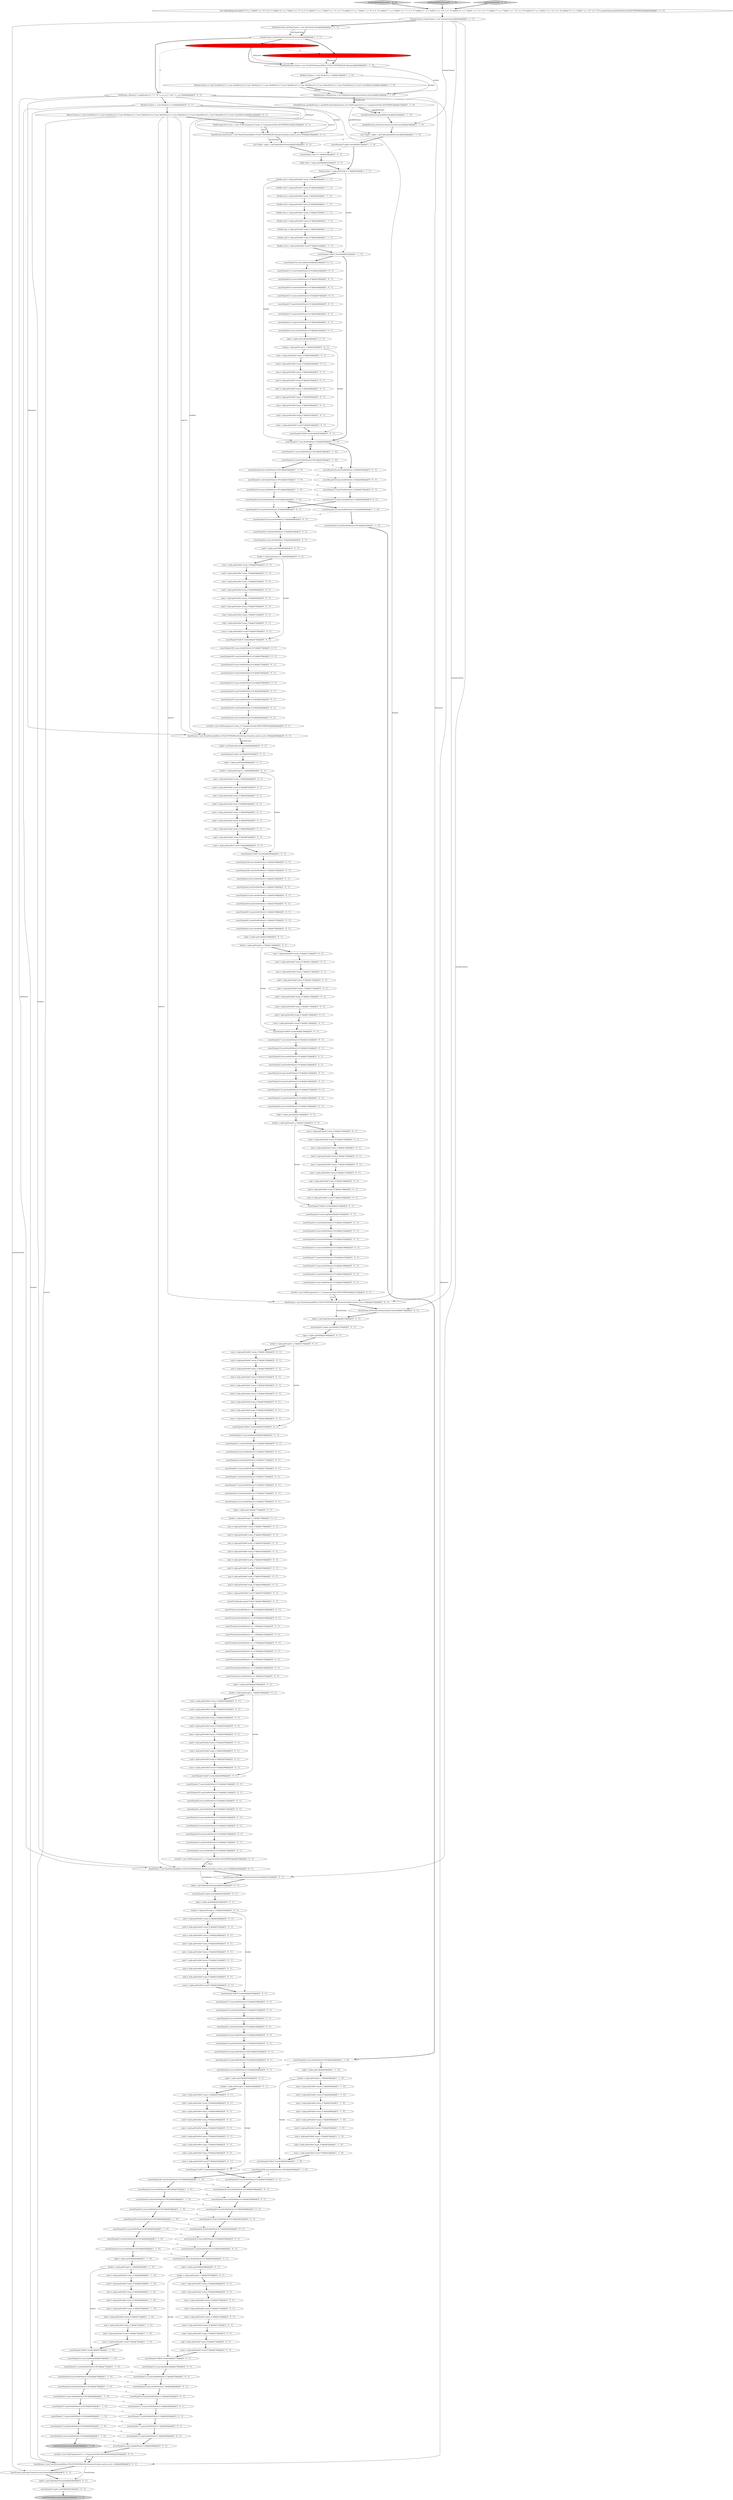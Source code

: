 digraph {
24 [style = filled, label = "Double mini = tuple.getDouble(\"min(a_i)\")@@@25@@@['1', '1', '1']", fillcolor = white, shape = ellipse image = "AAA0AAABBB1BBB"];
167 [style = filled, label = "assertEquals(\"hello0\",bucket)@@@235@@@['0', '0', '1']", fillcolor = white, shape = ellipse image = "AAA0AAABBB3BBB"];
283 [style = filled, label = "avgi = tuple.getDouble(\"avg(a_i)\")@@@274@@@['0', '0', '1']", fillcolor = white, shape = ellipse image = "AAA0AAABBB3BBB"];
195 [style = filled, label = "assertEquals(17,sumi.doubleValue(),0.01)@@@236@@@['0', '0', '1']", fillcolor = white, shape = ellipse image = "AAA0AAABBB3BBB"];
45 [style = filled, label = "mini = tuple.getDouble(\"min(a_i)\")@@@68@@@['1', '1', '0']", fillcolor = white, shape = ellipse image = "AAA0AAABBB1BBB"];
241 [style = filled, label = "minf = tuple.getDouble(\"min(a_f)\")@@@114@@@['0', '0', '1']", fillcolor = white, shape = ellipse image = "AAA0AAABBB3BBB"];
261 [style = filled, label = "assertEquals(4,count.doubleValue(),0.1)@@@108@@@['0', '0', '1']", fillcolor = white, shape = ellipse image = "AAA0AAABBB3BBB"];
20 [style = filled, label = "assertEquals(0,mini.doubleValue(),0.001)@@@36@@@['1', '1', '0']", fillcolor = white, shape = ellipse image = "AAA0AAABBB1BBB"];
132 [style = filled, label = "sumf = tuple.getDouble(\"sum(a_f)\")@@@248@@@['0', '0', '1']", fillcolor = white, shape = ellipse image = "AAA0AAABBB3BBB"];
36 [style = filled, label = "assertEquals(\"hello4\",bucket)@@@32@@@['1', '1', '1']", fillcolor = white, shape = ellipse image = "AAA0AAABBB1BBB"];
343 [style = filled, label = "assertEquals(9,maxf.doubleValue(),0.01)@@@262@@@['0', '0', '1']", fillcolor = white, shape = ellipse image = "AAA0AAABBB3BBB"];
314 [style = filled, label = "assertEquals(4.25,avgi.doubleValue(),.01)@@@60@@@['0', '0', '1']", fillcolor = white, shape = ellipse image = "AAA0AAABBB3BBB"];
163 [style = filled, label = "assertTrue(minf.doubleValue() == 3.0D)@@@192@@@['0', '0', '1']", fillcolor = white, shape = ellipse image = "AAA0AAABBB3BBB"];
113 [style = filled, label = "FacetStream facetStream = new FacetStream(zkHost,COLLECTIONORALIAS,sParamsA,buckets,metrics,sorts,100)@@@18@@@['0', '0', '1']", fillcolor = white, shape = ellipse image = "AAA0AAABBB3BBB"];
185 [style = filled, label = "assertEquals(18,sumf.doubleValue(),.01)@@@55@@@['0', '0', '1']", fillcolor = white, shape = ellipse image = "AAA0AAABBB3BBB"];
149 [style = filled, label = "assertEquals(4.25,avgi.doubleValue(),0.0001)@@@242@@@['0', '0', '1']", fillcolor = white, shape = ellipse image = "AAA0AAABBB3BBB"];
154 [style = filled, label = "assertEquals(4.0,minf.doubleValue(),0.01)@@@145@@@['0', '0', '1']", fillcolor = white, shape = ellipse image = "AAA0AAABBB3BBB"];
328 [style = filled, label = "sumf = tuple.getDouble(\"sum(a_f)\")@@@91@@@['0', '0', '1']", fillcolor = white, shape = ellipse image = "AAA0AAABBB3BBB"];
2 [style = filled, label = "SolrClientCache solrClientCache = new SolrClientCache()@@@5@@@['1', '1', '1']", fillcolor = white, shape = ellipse image = "AAA0AAABBB1BBB"];
59 [style = filled, label = "minf = tuple.getDouble(\"min(a_f)\")@@@69@@@['1', '1', '0']", fillcolor = white, shape = ellipse image = "AAA0AAABBB1BBB"];
40 [style = filled, label = "maxi = tuple.getDouble(\"max(a_i)\")@@@49@@@['1', '1', '0']", fillcolor = white, shape = ellipse image = "AAA0AAABBB1BBB"];
181 [style = filled, label = "{solrClientCache.close()}@@@293@@@['0', '0', '1']", fillcolor = lightgray, shape = ellipse image = "AAA0AAABBB3BBB"];
212 [style = filled, label = "assertEquals(4,mini.doubleValue(),0.01)@@@170@@@['0', '0', '1']", fillcolor = white, shape = ellipse image = "AAA0AAABBB3BBB"];
109 [style = filled, label = "assertEquals(11.0,maxi.doubleValue(),0.1)@@@282@@@['0', '0', '1']", fillcolor = white, shape = ellipse image = "AAA0AAABBB3BBB"];
55 [style = filled, label = "assertEquals(7.5,avgi.doubleValue(),0.001)@@@82@@@['1', '1', '0']", fillcolor = white, shape = ellipse image = "AAA0AAABBB1BBB"];
121 [style = filled, label = "tuple = tuples.get(0)@@@156@@@['0', '0', '1']", fillcolor = white, shape = ellipse image = "AAA0AAABBB3BBB"];
285 [style = filled, label = "assertEquals(26,sumf.doubleValue(),0.01)@@@258@@@['0', '0', '1']", fillcolor = white, shape = ellipse image = "AAA0AAABBB3BBB"];
182 [style = filled, label = "assertEquals(17,sumi.doubleValue(),0.01)@@@121@@@['0', '0', '1']", fillcolor = white, shape = ellipse image = "AAA0AAABBB3BBB"];
94 [style = filled, label = "assertEquals(3.0,mini.doubleValue(),0.01)@@@77@@@['0', '0', '1']", fillcolor = white, shape = ellipse image = "AAA0AAABBB3BBB"];
128 [style = filled, label = "sumi = tuple.getDouble(\"sum(a_i)\")@@@44@@@['0', '0', '1']", fillcolor = white, shape = ellipse image = "AAA0AAABBB3BBB"];
257 [style = filled, label = "sumf = tuple.getDouble(\"sum(a_f)\")@@@227@@@['0', '0', '1']", fillcolor = white, shape = ellipse image = "AAA0AAABBB3BBB"];
304 [style = filled, label = "tuple = tuples.get(1)@@@177@@@['0', '0', '1']", fillcolor = white, shape = ellipse image = "AAA0AAABBB3BBB"];
316 [style = filled, label = "assertEquals(15,sumi.longValue())@@@142@@@['0', '0', '1']", fillcolor = white, shape = ellipse image = "AAA0AAABBB3BBB"];
168 [style = filled, label = "avgi = tuple.getDouble(\"avg(a_i)\")@@@50@@@['0', '0', '1']", fillcolor = white, shape = ellipse image = "AAA0AAABBB3BBB"];
3 [style = filled, label = "assertEquals(15,sumi.longValue())@@@76@@@['1', '1', '0']", fillcolor = white, shape = ellipse image = "AAA0AAABBB1BBB"];
87 [style = filled, label = "assertEquals(3,tuples.size())@@@87@@@['0', '0', '1']", fillcolor = white, shape = ellipse image = "AAA0AAABBB3BBB"];
162 [style = filled, label = "assertEquals(7.0,maxf.doubleValue(),0.1)@@@283@@@['0', '0', '1']", fillcolor = white, shape = ellipse image = "AAA0AAABBB3BBB"];
177 [style = filled, label = "sumf = tuple.getDouble(\"sum(a_f)\")@@@269@@@['0', '0', '1']", fillcolor = white, shape = ellipse image = "AAA0AAABBB3BBB"];
147 [style = filled, label = "assertEquals(4,minf.doubleValue(),0.01)@@@171@@@['0', '0', '1']", fillcolor = white, shape = ellipse image = "AAA0AAABBB3BBB"];
226 [style = filled, label = "facetStream = new FacetStream(zkHost,COLLECTIONORALIAS,sParamsA,buckets,metrics,sorts,100)@@@85@@@['0', '0', '1']", fillcolor = white, shape = ellipse image = "AAA0AAABBB3BBB"];
337 [style = filled, label = "maxf = tuple.getDouble(\"max(a_f)\")@@@231@@@['0', '0', '1']", fillcolor = white, shape = ellipse image = "AAA0AAABBB3BBB"];
50 [style = filled, label = "Double maxi = tuple.getDouble(\"max(a_i)\")@@@27@@@['1', '1', '1']", fillcolor = white, shape = ellipse image = "AAA0AAABBB1BBB"];
88 [style = filled, label = "minf = tuple.getDouble(\"min(a_f)\")@@@250@@@['0', '0', '1']", fillcolor = white, shape = ellipse image = "AAA0AAABBB3BBB"];
234 [style = filled, label = "assertEquals(2,count.doubleValue(),0.1)@@@286@@@['0', '0', '1']", fillcolor = white, shape = ellipse image = "AAA0AAABBB3BBB"];
155 [style = filled, label = "avgf = tuple.getDouble(\"avg(a_f)\")@@@118@@@['0', '0', '1']", fillcolor = white, shape = ellipse image = "AAA0AAABBB3BBB"];
172 [style = filled, label = "sumi = tuple.getDouble(\"sum(a_i)\")@@@268@@@['0', '0', '1']", fillcolor = white, shape = ellipse image = "AAA0AAABBB3BBB"];
265 [style = filled, label = "sumi = tuple.getDouble(\"sum(a_i)\")@@@247@@@['0', '0', '1']", fillcolor = white, shape = ellipse image = "AAA0AAABBB3BBB"];
131 [style = filled, label = "sumf = tuple.getDouble(\"sum(a_f)\")@@@45@@@['0', '0', '1']", fillcolor = white, shape = ellipse image = "AAA0AAABBB3BBB"];
102 [style = filled, label = "assertEquals(10.0,maxf.doubleValue(),.01)@@@59@@@['0', '0', '1']", fillcolor = white, shape = ellipse image = "AAA0AAABBB3BBB"];
344 [style = filled, label = "mini = tuple.getDouble(\"min(a_i)\")@@@67@@@['0', '0', '1']", fillcolor = white, shape = ellipse image = "AAA0AAABBB3BBB"];
340 [style = filled, label = "assertTrue(bucket.equals(\"hello3\"))@@@188@@@['0', '0', '1']", fillcolor = white, shape = ellipse image = "AAA0AAABBB3BBB"];
86 [style = filled, label = "mini = tuple.getDouble(\"min(a_i)\")@@@134@@@['0', '0', '1']", fillcolor = white, shape = ellipse image = "AAA0AAABBB3BBB"];
323 [style = filled, label = "assertEquals(7.0,maxf.doubleValue(),0.01)@@@38@@@['0', '0', '1']", fillcolor = white, shape = ellipse image = "AAA0AAABBB3BBB"];
76 [style = filled, label = "streamContext.setSolrClientCache(solrClientCache)@@@6@@@['1', '1', '1']", fillcolor = white, shape = ellipse image = "AAA0AAABBB1BBB"];
325 [style = filled, label = "assertEquals(3,tuples.size())@@@223@@@['0', '0', '1']", fillcolor = white, shape = ellipse image = "AAA0AAABBB3BBB"];
17 [style = filled, label = "avgf = tuple.getDouble(\"avg(a_f)\")@@@73@@@['1', '1', '0']", fillcolor = white, shape = ellipse image = "AAA0AAABBB1BBB"];
27 [style = filled, label = "sumi = tuple.getDouble(\"sum(a_i)\")@@@45@@@['1', '1', '0']", fillcolor = white, shape = ellipse image = "AAA0AAABBB1BBB"];
137 [style = filled, label = "minf = tuple.getDouble(\"min(a_f)\")@@@161@@@['0', '0', '1']", fillcolor = white, shape = ellipse image = "AAA0AAABBB3BBB"];
53 [style = filled, label = "mini = tuple.getDouble(\"min(a_i)\")@@@47@@@['1', '1', '0']", fillcolor = white, shape = ellipse image = "AAA0AAABBB1BBB"];
135 [style = filled, label = "maxi = tuple.getDouble(\"max(a_i)\")@@@204@@@['0', '0', '1']", fillcolor = white, shape = ellipse image = "AAA0AAABBB3BBB"];
251 [style = filled, label = "assertEquals(7.5,avgi.doubleValue(),0.01)@@@148@@@['0', '0', '1']", fillcolor = white, shape = ellipse image = "AAA0AAABBB3BBB"];
244 [style = filled, label = "tuple = tuples.get(0)@@@224@@@['0', '0', '1']", fillcolor = white, shape = ellipse image = "AAA0AAABBB3BBB"];
186 [style = filled, label = "mini = tuple.getDouble(\"min(a_i)\")@@@202@@@['0', '0', '1']", fillcolor = white, shape = ellipse image = "AAA0AAABBB3BBB"];
232 [style = filled, label = "assertEquals(38,sumi.doubleValue(),0.1)@@@100@@@['0', '0', '1']", fillcolor = white, shape = ellipse image = "AAA0AAABBB3BBB"];
153 [style = filled, label = "assertEquals(3,tuples.size())@@@155@@@['0', '0', '1']", fillcolor = white, shape = ellipse image = "AAA0AAABBB3BBB"];
276 [style = filled, label = "assertEquals(38,sumi.doubleValue(),0.01)@@@257@@@['0', '0', '1']", fillcolor = white, shape = ellipse image = "AAA0AAABBB3BBB"];
7 [style = filled, label = "SolrParams sParamsA = mapParams(\"q\",\"*:*\",\"fl\",\"a_s,a_i,a_f\",\"sort\",\"a_s asc\",\"partitionKeys\",\"a_s\")@@@8@@@['1', '0', '0']", fillcolor = red, shape = ellipse image = "AAA1AAABBB1BBB"];
164 [style = filled, label = "avgi = tuple.getDouble(\"avg(a_i)\")@@@164@@@['0', '0', '1']", fillcolor = white, shape = ellipse image = "AAA0AAABBB3BBB"];
44 [style = filled, label = "sumi = tuple.getDouble(\"sum(a_i)\")@@@66@@@['1', '1', '0']", fillcolor = white, shape = ellipse image = "AAA0AAABBB1BBB"];
267 [style = filled, label = "facetStream.setStreamContext(streamContext)@@@221@@@['0', '0', '1']", fillcolor = white, shape = ellipse image = "AAA0AAABBB3BBB"];
206 [style = filled, label = "assertEquals(18,sumf.doubleValue(),0.01)@@@211@@@['0', '0', '1']", fillcolor = white, shape = ellipse image = "AAA0AAABBB3BBB"];
60 [style = filled, label = "assertEquals(4,count.doubleValue(),0.001)@@@42@@@['1', '1', '0']", fillcolor = white, shape = ellipse image = "AAA0AAABBB1BBB"];
108 [style = filled, label = "assertEquals(\"hello4\",bucket)@@@277@@@['0', '0', '1']", fillcolor = white, shape = ellipse image = "AAA0AAABBB3BBB"];
200 [style = filled, label = "tuple = tuples.get(1)@@@109@@@['0', '0', '1']", fillcolor = white, shape = ellipse image = "AAA0AAABBB3BBB"];
332 [style = filled, label = "assertEquals(11.0,sumf.doubleValue(),0.01)@@@34@@@['0', '0', '1']", fillcolor = white, shape = ellipse image = "AAA0AAABBB3BBB"];
111 [style = filled, label = "avgf = tuple.getDouble(\"avg(a_f)\")@@@207@@@['0', '0', '1']", fillcolor = white, shape = ellipse image = "AAA0AAABBB3BBB"];
194 [style = filled, label = "maxf = tuple.getDouble(\"max(a_f)\")@@@163@@@['0', '0', '1']", fillcolor = white, shape = ellipse image = "AAA0AAABBB3BBB"];
214 [style = filled, label = "assertEquals(10,maxf.doubleValue(),0.01)@@@241@@@['0', '0', '1']", fillcolor = white, shape = ellipse image = "AAA0AAABBB3BBB"];
324 [style = filled, label = "SolrParams sParamsA = mapParams(\"q\",\"*:*\",\"fl\",\"a_s,a_i,a_f\",\"sort\",\"a_s asc\")@@@8@@@['0', '0', '1']", fillcolor = white, shape = ellipse image = "AAA0AAABBB3BBB"];
122 [style = filled, label = "facetStream = new FacetStream(zkHost,COLLECTIONORALIAS,sParamsA,buckets,metrics,sorts,100)@@@152@@@['0', '0', '1']", fillcolor = white, shape = ellipse image = "AAA0AAABBB3BBB"];
279 [style = filled, label = "assertEquals(\"hello0\",bucket)@@@53@@@['0', '0', '1']", fillcolor = white, shape = ellipse image = "AAA0AAABBB3BBB"];
298 [style = filled, label = "assertEquals(7.0,maxf.doubleValue(),0.01)@@@147@@@['0', '0', '1']", fillcolor = white, shape = ellipse image = "AAA0AAABBB3BBB"];
178 [style = filled, label = "assertTrue(avgf.doubleValue() == 6.5D)@@@196@@@['0', '0', '1']", fillcolor = white, shape = ellipse image = "AAA0AAABBB3BBB"];
110 [style = filled, label = "assertTrue(sumi.doubleValue() == 38.0D)@@@189@@@['0', '0', '1']", fillcolor = white, shape = ellipse image = "AAA0AAABBB3BBB"];
148 [style = filled, label = "assertEquals(2,count.doubleValue(),0.01)@@@176@@@['0', '0', '1']", fillcolor = white, shape = ellipse image = "AAA0AAABBB3BBB"];
25 [style = filled, label = "assertEquals(9.5,avgi.doubleValue(),0.001)@@@61@@@['1', '1', '0']", fillcolor = white, shape = ellipse image = "AAA0AAABBB1BBB"];
98 [style = filled, label = "tuples = getTuples(facetStream)@@@222@@@['0', '0', '1']", fillcolor = white, shape = ellipse image = "AAA0AAABBB3BBB"];
235 [style = filled, label = "assertEquals(2,count.doubleValue(),0.01)@@@41@@@['0', '0', '1']", fillcolor = white, shape = ellipse image = "AAA0AAABBB3BBB"];
65 [style = filled, label = "assertEquals(4,minf.doubleValue(),0.001)@@@79@@@['1', '1', '0']", fillcolor = white, shape = ellipse image = "AAA0AAABBB1BBB"];
333 [style = filled, label = "assertEquals(15,sumi.longValue())@@@168@@@['0', '0', '1']", fillcolor = white, shape = ellipse image = "AAA0AAABBB3BBB"];
249 [style = filled, label = "sorts(0( = new FieldComparator(\"sum(a_i)\",ComparatorOrder.DESCENDING)@@@84@@@['0', '0', '1']", fillcolor = white, shape = ellipse image = "AAA0AAABBB3BBB"];
11 [style = filled, label = "CloudSolrStream stream = new CloudSolrStream(zkHost,COLLECTIONORALIAS,sParamsA)@@@9@@@['1', '1', '0']", fillcolor = white, shape = ellipse image = "AAA0AAABBB1BBB"];
171 [style = filled, label = "sumi = tuple.getDouble(\"sum(a_i)\")@@@111@@@['0', '0', '1']", fillcolor = white, shape = ellipse image = "AAA0AAABBB3BBB"];
80 [style = filled, label = "SolrParams sParamsA = mapParams(\"q\",\"*:*\",\"fl\",\"a_s,a_i,a_f\",\"sort\",\"a_s asc\",\"partitionKeys\",\"a_s\",\"qt\",\"/export\")@@@8@@@['0', '1', '0']", fillcolor = red, shape = ellipse image = "AAA1AAABBB2BBB"];
9 [style = filled, label = "assertEquals(3,mini.doubleValue(),0.001)@@@57@@@['1', '1', '0']", fillcolor = white, shape = ellipse image = "AAA0AAABBB1BBB"];
12 [style = filled, label = "assertEquals(3,tuples.size())@@@21@@@['1', '1', '0']", fillcolor = white, shape = ellipse image = "AAA0AAABBB1BBB"];
242 [style = filled, label = "assertTrue(count.doubleValue() == 4)@@@197@@@['0', '0', '1']", fillcolor = white, shape = ellipse image = "AAA0AAABBB3BBB"];
62 [style = filled, label = "assertEquals(4,count.doubleValue(),0.001)@@@63@@@['1', '1', '0']", fillcolor = white, shape = ellipse image = "AAA0AAABBB1BBB"];
49 [style = filled, label = "assertEquals(11,sumf.doubleValue(),0.001)@@@77@@@['1', '1', '0']", fillcolor = white, shape = ellipse image = "AAA0AAABBB1BBB"];
303 [style = filled, label = "assertEquals(4,count.doubleValue(),0.01)@@@129@@@['0', '0', '1']", fillcolor = white, shape = ellipse image = "AAA0AAABBB3BBB"];
81 [style = filled, label = "count = tuple.getDouble(\"count(*)\")@@@98@@@['0', '0', '1']", fillcolor = white, shape = ellipse image = "AAA0AAABBB3BBB"];
217 [style = filled, label = "bucket = tuple.getString(\"a_s\")@@@110@@@['0', '0', '1']", fillcolor = white, shape = ellipse image = "AAA0AAABBB3BBB"];
287 [style = filled, label = "assertEquals(13.0,maxi.doubleValue(),0.01)@@@79@@@['0', '0', '1']", fillcolor = white, shape = ellipse image = "AAA0AAABBB3BBB"];
42 [style = filled, label = "Double avgf = tuple.getDouble(\"avg(a_f)\")@@@30@@@['1', '1', '1']", fillcolor = white, shape = ellipse image = "AAA0AAABBB1BBB"];
300 [style = filled, label = "assertTrue(mini.doubleValue() == 3.0D)@@@191@@@['0', '0', '1']", fillcolor = white, shape = ellipse image = "AAA0AAABBB3BBB"];
91 [style = filled, label = "tuple = tuples.get(2)@@@266@@@['0', '0', '1']", fillcolor = white, shape = ellipse image = "AAA0AAABBB3BBB"];
199 [style = filled, label = "FieldComparator(( sorts = {new FieldComparator(\"sum(a_i)\",ComparatorOrder.ASCENDING)}@@@15@@@['0', '0', '1']", fillcolor = white, shape = ellipse image = "AAA0AAABBB3BBB"];
187 [style = filled, label = "sorts(0( = new FieldComparator(\"a_s\",ComparatorOrder.DESCENDING)@@@151@@@['0', '0', '1']", fillcolor = white, shape = ellipse image = "AAA0AAABBB3BBB"];
140 [style = filled, label = "sumi = tuple.getDouble(\"sum(a_i)\")@@@132@@@['0', '0', '1']", fillcolor = white, shape = ellipse image = "AAA0AAABBB3BBB"];
103 [style = filled, label = "avgf = tuple.getDouble(\"avg(a_f)\")@@@97@@@['0', '0', '1']", fillcolor = white, shape = ellipse image = "AAA0AAABBB3BBB"];
117 [style = filled, label = "assertEquals(14,maxi.doubleValue(),0.01)@@@214@@@['0', '0', '1']", fillcolor = white, shape = ellipse image = "AAA0AAABBB3BBB"];
26 [style = filled, label = "bucket = tuple.getString(\"a_s\")@@@44@@@['1', '1', '0']", fillcolor = white, shape = ellipse image = "AAA0AAABBB1BBB"];
188 [style = filled, label = "maxf = tuple.getDouble(\"max(a_f)\")@@@273@@@['0', '0', '1']", fillcolor = white, shape = ellipse image = "AAA0AAABBB3BBB"];
291 [style = filled, label = "sumi = tuple.getDouble(\"sum(a_i)\")@@@179@@@['0', '0', '1']", fillcolor = white, shape = ellipse image = "AAA0AAABBB3BBB"];
125 [style = filled, label = "avgi = tuple.getDouble(\"avg(a_i)\")@@@253@@@['0', '0', '1']", fillcolor = white, shape = ellipse image = "AAA0AAABBB3BBB"];
273 [style = filled, label = "assertEquals(13,maxi.doubleValue(),0.01)@@@261@@@['0', '0', '1']", fillcolor = white, shape = ellipse image = "AAA0AAABBB3BBB"];
13 [style = filled, label = "assertEquals(38,sumi.doubleValue(),0.001)@@@55@@@['1', '1', '0']", fillcolor = white, shape = ellipse image = "AAA0AAABBB1BBB"];
16 [style = filled, label = "count = tuple.getDouble(\"count(*)\")@@@53@@@['1', '1', '0']", fillcolor = white, shape = ellipse image = "AAA0AAABBB1BBB"];
15 [style = filled, label = "testParallelRollupStream['1', '0', '0']", fillcolor = lightgray, shape = diamond image = "AAA0AAABBB1BBB"];
255 [style = filled, label = "assertEquals(1,minf.doubleValue(),0.01)@@@213@@@['0', '0', '1']", fillcolor = white, shape = ellipse image = "AAA0AAABBB3BBB"];
189 [style = filled, label = "sorts(0( = new FieldComparator(\"a_s\",ComparatorOrder.ASCENDING)@@@287@@@['0', '0', '1']", fillcolor = white, shape = ellipse image = "AAA0AAABBB3BBB"];
201 [style = filled, label = "bucket = tuple.getString(\"a_s\")@@@157@@@['0', '0', '1']", fillcolor = white, shape = ellipse image = "AAA0AAABBB3BBB"];
227 [style = filled, label = "assertEquals(9.5,avgi.doubleValue(),0.01)@@@263@@@['0', '0', '1']", fillcolor = white, shape = ellipse image = "AAA0AAABBB3BBB"];
224 [style = filled, label = "tuple = tuples.get(0)@@@88@@@['0', '0', '1']", fillcolor = white, shape = ellipse image = "AAA0AAABBB3BBB"];
246 [style = filled, label = "bucket = tuple.getString(\"a_s\")@@@246@@@['0', '0', '1']", fillcolor = white, shape = ellipse image = "AAA0AAABBB3BBB"];
317 [style = filled, label = "assertEquals(4.25,avgi.doubleValue(),0.01)@@@216@@@['0', '0', '1']", fillcolor = white, shape = ellipse image = "AAA0AAABBB3BBB"];
213 [style = filled, label = "assertEquals(14,maxi.doubleValue(),0.01)@@@125@@@['0', '0', '1']", fillcolor = white, shape = ellipse image = "AAA0AAABBB3BBB"];
179 [style = filled, label = "tuple = tuples.get(1)@@@245@@@['0', '0', '1']", fillcolor = white, shape = ellipse image = "AAA0AAABBB3BBB"];
79 [style = filled, label = "testParallelRollupStream['0', '1', '0']", fillcolor = lightgray, shape = diamond image = "AAA0AAABBB2BBB"];
210 [style = filled, label = "count = tuple.getDouble(\"count(*)\")@@@119@@@['0', '0', '1']", fillcolor = white, shape = ellipse image = "AAA0AAABBB3BBB"];
270 [style = filled, label = "maxf = tuple.getDouble(\"max(a_f)\")@@@184@@@['0', '0', '1']", fillcolor = white, shape = ellipse image = "AAA0AAABBB3BBB"];
64 [style = filled, label = "assertEquals(3,minf.doubleValue(),0.001)@@@58@@@['1', '1', '0']", fillcolor = white, shape = ellipse image = "AAA0AAABBB1BBB"];
252 [style = filled, label = "sumf = tuple.getDouble(\"sum(a_f)\")@@@180@@@['0', '0', '1']", fillcolor = white, shape = ellipse image = "AAA0AAABBB3BBB"];
280 [style = filled, label = "mini = tuple.getDouble(\"min(a_i)\")@@@46@@@['0', '0', '1']", fillcolor = white, shape = ellipse image = "AAA0AAABBB3BBB"];
225 [style = filled, label = "avgi = tuple.getDouble(\"avg(a_i)\")@@@96@@@['0', '0', '1']", fillcolor = white, shape = ellipse image = "AAA0AAABBB3BBB"];
275 [style = filled, label = "bucket = tuple.getString(\"a_s\")@@@225@@@['0', '0', '1']", fillcolor = white, shape = ellipse image = "AAA0AAABBB3BBB"];
309 [style = filled, label = "count = tuple.getDouble(\"count(*)\")@@@166@@@['0', '0', '1']", fillcolor = white, shape = ellipse image = "AAA0AAABBB3BBB"];
288 [style = filled, label = "assertEquals(7.5,avgi.doubleValue(),0.01)@@@39@@@['0', '0', '1']", fillcolor = white, shape = ellipse image = "AAA0AAABBB3BBB"];
90 [style = filled, label = "count = tuple.getDouble(\"count(*)\")@@@255@@@['0', '0', '1']", fillcolor = white, shape = ellipse image = "AAA0AAABBB3BBB"];
262 [style = filled, label = "sumf = tuple.getDouble(\"sum(a_f)\")@@@201@@@['0', '0', '1']", fillcolor = white, shape = ellipse image = "AAA0AAABBB3BBB"];
1 [style = filled, label = "Double maxf = tuple.getDouble(\"max(a_f)\")@@@28@@@['1', '1', '1']", fillcolor = white, shape = ellipse image = "AAA0AAABBB1BBB"];
95 [style = filled, label = "assertEquals(0,mini.doubleValue(),0.01)@@@238@@@['0', '0', '1']", fillcolor = white, shape = ellipse image = "AAA0AAABBB3BBB"];
191 [style = filled, label = "tuples = getTuples(facetStream)@@@290@@@['0', '0', '1']", fillcolor = white, shape = ellipse image = "AAA0AAABBB3BBB"];
138 [style = filled, label = "assertEquals(18,sumf.doubleValue(),0.01)@@@237@@@['0', '0', '1']", fillcolor = white, shape = ellipse image = "AAA0AAABBB3BBB"];
38 [style = filled, label = "avgi = tuple.getDouble(\"avg(a_i)\")@@@51@@@['1', '1', '0']", fillcolor = white, shape = ellipse image = "AAA0AAABBB1BBB"];
97 [style = filled, label = "mini = tuple.getDouble(\"min(a_i)\")@@@270@@@['0', '0', '1']", fillcolor = white, shape = ellipse image = "AAA0AAABBB3BBB"];
339 [style = filled, label = "assertEquals(38.0,sumi.doubleValue(),0.01)@@@75@@@['0', '0', '1']", fillcolor = white, shape = ellipse image = "AAA0AAABBB3BBB"];
85 [style = filled, label = "mini = tuple.getDouble(\"min(a_i)\")@@@181@@@['0', '0', '1']", fillcolor = white, shape = ellipse image = "AAA0AAABBB3BBB"];
37 [style = filled, label = "Metric(( metrics = {new SumMetric(\"a_i\"),new SumMetric(\"a_f\"),new MinMetric(\"a_i\"),new MinMetric(\"a_f\"),new MaxMetric(\"a_i\"),new MaxMetric(\"a_f\"),new MeanMetric(\"a_i\"),new MeanMetric(\"a_f\"),new CountMetric()}@@@13@@@['1', '1', '0']", fillcolor = white, shape = ellipse image = "AAA0AAABBB1BBB"];
320 [style = filled, label = "assertEquals(26,sumf.doubleValue(),0.1)@@@101@@@['0', '0', '1']", fillcolor = white, shape = ellipse image = "AAA0AAABBB3BBB"];
329 [style = filled, label = "assertEquals(0,mini.doubleValue(),0.01)@@@212@@@['0', '0', '1']", fillcolor = white, shape = ellipse image = "AAA0AAABBB3BBB"];
290 [style = filled, label = "assertEquals(18,sumf.doubleValue(),0.01)@@@122@@@['0', '0', '1']", fillcolor = white, shape = ellipse image = "AAA0AAABBB3BBB"];
299 [style = filled, label = "assertEquals(11.0,maxi.doubleValue(),0.01)@@@37@@@['0', '0', '1']", fillcolor = white, shape = ellipse image = "AAA0AAABBB3BBB"];
260 [style = filled, label = "assertEquals(6.5,avgf.doubleValue(),0.01)@@@264@@@['0', '0', '1']", fillcolor = white, shape = ellipse image = "AAA0AAABBB3BBB"];
348 [style = filled, label = "assertEquals(\"hello3\",bucket)@@@256@@@['0', '0', '1']", fillcolor = white, shape = ellipse image = "AAA0AAABBB3BBB"];
105 [style = filled, label = "assertEquals(4.0,mini.doubleValue(),0.01)@@@144@@@['0', '0', '1']", fillcolor = white, shape = ellipse image = "AAA0AAABBB3BBB"];
78 [style = filled, label = "List<Tuple> tuples = getTuples(parallelStream)@@@20@@@['1', '1', '0']", fillcolor = white, shape = ellipse image = "AAA0AAABBB1BBB"];
150 [style = filled, label = "assertEquals(4,count.doubleValue(),.01)@@@62@@@['0', '0', '1']", fillcolor = white, shape = ellipse image = "AAA0AAABBB3BBB"];
231 [style = filled, label = "maxf = tuple.getDouble(\"max(a_f)\")@@@95@@@['0', '0', '1']", fillcolor = white, shape = ellipse image = "AAA0AAABBB3BBB"];
292 [style = filled, label = "assertEquals(11.0,sumf.doubleValue(),0.1)@@@279@@@['0', '0', '1']", fillcolor = white, shape = ellipse image = "AAA0AAABBB3BBB"];
306 [style = filled, label = "assertEquals(\"hello4\",bucket)@@@141@@@['0', '0', '1']", fillcolor = white, shape = ellipse image = "AAA0AAABBB3BBB"];
193 [style = filled, label = "minf = tuple.getDouble(\"min(a_f)\")@@@135@@@['0', '0', '1']", fillcolor = white, shape = ellipse image = "AAA0AAABBB3BBB"];
228 [style = filled, label = "avgi = tuple.getDouble(\"avg(a_i)\")@@@185@@@['0', '0', '1']", fillcolor = white, shape = ellipse image = "AAA0AAABBB3BBB"];
196 [style = filled, label = "maxf = tuple.getDouble(\"max(a_f)\")@@@252@@@['0', '0', '1']", fillcolor = white, shape = ellipse image = "AAA0AAABBB3BBB"];
204 [style = filled, label = "count = tuple.getDouble(\"count(*)\")@@@234@@@['0', '0', '1']", fillcolor = white, shape = ellipse image = "AAA0AAABBB3BBB"];
124 [style = filled, label = "sumf = tuple.getDouble(\"sum(a_f)\")@@@112@@@['0', '0', '1']", fillcolor = white, shape = ellipse image = "AAA0AAABBB3BBB"];
104 [style = filled, label = "assertEquals(4.0,minf.doubleValue(),0.1)@@@281@@@['0', '0', '1']", fillcolor = white, shape = ellipse image = "AAA0AAABBB3BBB"];
43 [style = filled, label = "{solrClientCache.close()}@@@86@@@['1', '1', '0']", fillcolor = lightgray, shape = ellipse image = "AAA0AAABBB1BBB"];
14 [style = filled, label = "tuple = tuples.get(2)@@@64@@@['1', '1', '0']", fillcolor = white, shape = ellipse image = "AAA0AAABBB1BBB"];
160 [style = filled, label = "assertEquals(3,minf.doubleValue(),0.01)@@@260@@@['0', '0', '1']", fillcolor = white, shape = ellipse image = "AAA0AAABBB3BBB"];
335 [style = filled, label = "assertEquals(4.5,avgf.doubleValue(),0.01)@@@217@@@['0', '0', '1']", fillcolor = white, shape = ellipse image = "AAA0AAABBB3BBB"];
274 [style = filled, label = "assertEquals(9.5,avgi.doubleValue(),0.01)@@@81@@@['0', '0', '1']", fillcolor = white, shape = ellipse image = "AAA0AAABBB3BBB"];
126 [style = filled, label = "count = tuple.getDouble(\"count(*)\")@@@276@@@['0', '0', '1']", fillcolor = white, shape = ellipse image = "AAA0AAABBB3BBB"];
338 [style = filled, label = "assertTrue(sumf.doubleValue() == 26.0D)@@@190@@@['0', '0', '1']", fillcolor = white, shape = ellipse image = "AAA0AAABBB3BBB"];
63 [style = filled, label = "Bucket(( buckets = {new Bucket(\"a_s\")}@@@10@@@['1', '1', '0']", fillcolor = white, shape = ellipse image = "AAA0AAABBB1BBB"];
248 [style = filled, label = "bucket = tuple.getString(\"a_s\")@@@199@@@['0', '0', '1']", fillcolor = white, shape = ellipse image = "AAA0AAABBB3BBB"];
310 [style = filled, label = "assertTrue(maxf.doubleValue() == 9.0D)@@@194@@@['0', '0', '1']", fillcolor = white, shape = ellipse image = "AAA0AAABBB3BBB"];
114 [style = filled, label = "maxi = tuple.getDouble(\"max(a_i)\")@@@162@@@['0', '0', '1']", fillcolor = white, shape = ellipse image = "AAA0AAABBB3BBB"];
143 [style = filled, label = "assertEquals(17,sumi.doubleValue(),0.01)@@@210@@@['0', '0', '1']", fillcolor = white, shape = ellipse image = "AAA0AAABBB3BBB"];
211 [style = filled, label = "avgf = tuple.getDouble(\"avg(a_f)\")@@@165@@@['0', '0', '1']", fillcolor = white, shape = ellipse image = "AAA0AAABBB3BBB"];
93 [style = filled, label = "maxi = tuple.getDouble(\"max(a_i)\")@@@48@@@['0', '0', '1']", fillcolor = white, shape = ellipse image = "AAA0AAABBB3BBB"];
56 [style = filled, label = "StreamContext streamContext = new StreamContext()@@@4@@@['1', '1', '1']", fillcolor = white, shape = ellipse image = "AAA0AAABBB1BBB"];
216 [style = filled, label = "sumf = tuple.getDouble(\"sum(a_f)\")@@@159@@@['0', '0', '1']", fillcolor = white, shape = ellipse image = "AAA0AAABBB3BBB"];
41 [style = filled, label = "sumf = tuple.getDouble(\"sum(a_f)\")@@@46@@@['1', '1', '0']", fillcolor = white, shape = ellipse image = "AAA0AAABBB1BBB"];
71 [style = filled, label = "assertEquals(\"hello3\",bucket)@@@54@@@['1', '1', '0']", fillcolor = white, shape = ellipse image = "AAA0AAABBB1BBB"];
112 [style = filled, label = "sumi = tuple.getDouble(\"sum(a_i)\")@@@158@@@['0', '0', '1']", fillcolor = white, shape = ellipse image = "AAA0AAABBB3BBB"];
269 [style = filled, label = "tuples = getTuples(facetStream)@@@86@@@['0', '0', '1']", fillcolor = white, shape = ellipse image = "AAA0AAABBB3BBB"];
278 [style = filled, label = "maxi = tuple.getDouble(\"max(a_i)\")@@@251@@@['0', '0', '1']", fillcolor = white, shape = ellipse image = "AAA0AAABBB3BBB"];
307 [style = filled, label = "assertEquals(11,sumf.doubleValue(),0.01)@@@169@@@['0', '0', '1']", fillcolor = white, shape = ellipse image = "AAA0AAABBB3BBB"];
264 [style = filled, label = "bucket = tuple.getString(\"a_s\")@@@131@@@['0', '0', '1']", fillcolor = white, shape = ellipse image = "AAA0AAABBB3BBB"];
0 [style = filled, label = "bucket = tuple.getString(\"a_s\")@@@65@@@['1', '1', '0']", fillcolor = white, shape = ellipse image = "AAA0AAABBB1BBB"];
75 [style = filled, label = "maxf = tuple.getDouble(\"max(a_f)\")@@@50@@@['1', '1', '0']", fillcolor = white, shape = ellipse image = "AAA0AAABBB1BBB"];
4 [style = filled, label = "Double sumi = tuple.getDouble(\"sum(a_i)\")@@@23@@@['1', '1', '1']", fillcolor = white, shape = ellipse image = "AAA0AAABBB1BBB"];
345 [style = filled, label = "assertEquals(3,mini.doubleValue(),0.1)@@@102@@@['0', '0', '1']", fillcolor = white, shape = ellipse image = "AAA0AAABBB3BBB"];
77 [style = filled, label = "avgf = tuple.getDouble(\"avg(a_f)\")@@@52@@@['1', '1', '0']", fillcolor = white, shape = ellipse image = "AAA0AAABBB1BBB"];
39 [style = filled, label = "new UpdateRequest().add(id,\"0\",\"a_s\",\"hello0\",\"a_i\",\"0\",\"a_f\",\"1\").add(id,\"2\",\"a_s\",\"hello0\",\"a_i\",\"2\",\"a_f\",\"2\").add(id,\"3\",\"a_s\",\"hello3\",\"a_i\",\"3\",\"a_f\",\"3\").add(id,\"4\",\"a_s\",\"hello4\",\"a_i\",\"4\",\"a_f\",\"4\").add(id,\"1\",\"a_s\",\"hello0\",\"a_i\",\"1\",\"a_f\",\"5\").add(id,\"5\",\"a_s\",\"hello3\",\"a_i\",\"10\",\"a_f\",\"6\").add(id,\"6\",\"a_s\",\"hello4\",\"a_i\",\"11\",\"a_f\",\"7\").add(id,\"7\",\"a_s\",\"hello3\",\"a_i\",\"12\",\"a_f\",\"8\").add(id,\"8\",\"a_s\",\"hello3\",\"a_i\",\"13\",\"a_f\",\"9\").add(id,\"9\",\"a_s\",\"hello0\",\"a_i\",\"14\",\"a_f\",\"10\").commit(cluster.getSolrClient(),COLLECTIONORALIAS)@@@3@@@['1', '1', '1']", fillcolor = white, shape = ellipse image = "AAA0AAABBB1BBB"];
18 [style = filled, label = "assertEquals(11,maxi.doubleValue(),0.001)@@@80@@@['1', '1', '0']", fillcolor = white, shape = ellipse image = "AAA0AAABBB1BBB"];
157 [style = filled, label = "assertEquals(11.0,maxi.doubleValue(),0.01)@@@146@@@['0', '0', '1']", fillcolor = white, shape = ellipse image = "AAA0AAABBB3BBB"];
152 [style = filled, label = "sumf = tuple.getDouble(\"sum(a_f)\")@@@133@@@['0', '0', '1']", fillcolor = white, shape = ellipse image = "AAA0AAABBB3BBB"];
145 [style = filled, label = "minf = tuple.getDouble(\"min(a_f)\")@@@93@@@['0', '0', '1']", fillcolor = white, shape = ellipse image = "AAA0AAABBB3BBB"];
21 [style = filled, label = "assertEquals(4.5,avgf.doubleValue(),0.001)@@@41@@@['1', '1', '0']", fillcolor = white, shape = ellipse image = "AAA0AAABBB1BBB"];
72 [style = filled, label = "assertEquals(1,minf.doubleValue(),0.001)@@@37@@@['1', '1', '0']", fillcolor = white, shape = ellipse image = "AAA0AAABBB1BBB"];
190 [style = filled, label = "assertEquals(4.0,minf.doubleValue(),0.01)@@@36@@@['0', '0', '1']", fillcolor = white, shape = ellipse image = "AAA0AAABBB3BBB"];
295 [style = filled, label = "assertEquals(2,count.doubleValue(),0.01)@@@150@@@['0', '0', '1']", fillcolor = white, shape = ellipse image = "AAA0AAABBB3BBB"];
118 [style = filled, label = "assertEquals(\"hello0\",bucket)@@@209@@@['0', '0', '1']", fillcolor = white, shape = ellipse image = "AAA0AAABBB3BBB"];
221 [style = filled, label = "assertEquals(9.0,maxf.doubleValue(),0.01)@@@80@@@['0', '0', '1']", fillcolor = white, shape = ellipse image = "AAA0AAABBB3BBB"];
230 [style = filled, label = "facetStream.setStreamContext(streamContext)@@@289@@@['0', '0', '1']", fillcolor = white, shape = ellipse image = "AAA0AAABBB3BBB"];
254 [style = filled, label = "assertEquals(\"hello4\",bucket)@@@167@@@['0', '0', '1']", fillcolor = white, shape = ellipse image = "AAA0AAABBB3BBB"];
54 [style = filled, label = "attachStreamFactory(parallelStream)@@@18@@@['1', '1', '0']", fillcolor = white, shape = ellipse image = "AAA0AAABBB1BBB"];
293 [style = filled, label = "assertEquals(0,mini.doubleValue(),0.01)@@@123@@@['0', '0', '1']", fillcolor = white, shape = ellipse image = "AAA0AAABBB3BBB"];
29 [style = filled, label = "assertEquals(2,count.doubleValue(),0.001)@@@84@@@['1', '1', '0']", fillcolor = white, shape = ellipse image = "AAA0AAABBB1BBB"];
245 [style = filled, label = "assertEquals(1,minf.doubleValue(),0.01)@@@239@@@['0', '0', '1']", fillcolor = white, shape = ellipse image = "AAA0AAABBB3BBB"];
82 [style = filled, label = "minf = tuple.getDouble(\"min(a_f)\")@@@47@@@['0', '0', '1']", fillcolor = white, shape = ellipse image = "AAA0AAABBB3BBB"];
296 [style = filled, label = "sumf = tuple.getDouble(\"sum(a_f)\")@@@66@@@['0', '0', '1']", fillcolor = white, shape = ellipse image = "AAA0AAABBB3BBB"];
202 [style = filled, label = "maxf = tuple.getDouble(\"max(a_f)\")@@@49@@@['0', '0', '1']", fillcolor = white, shape = ellipse image = "AAA0AAABBB3BBB"];
312 [style = filled, label = "maxi = tuple.getDouble(\"max(a_i)\")@@@69@@@['0', '0', '1']", fillcolor = white, shape = ellipse image = "AAA0AAABBB3BBB"];
315 [style = filled, label = "count = tuple.getDouble(\"count(*)\")@@@52@@@['0', '0', '1']", fillcolor = white, shape = ellipse image = "AAA0AAABBB3BBB"];
266 [style = filled, label = "maxf = tuple.getDouble(\"max(a_f)\")@@@116@@@['0', '0', '1']", fillcolor = white, shape = ellipse image = "AAA0AAABBB3BBB"];
203 [style = filled, label = "tuple = tuples.get(2)@@@198@@@['0', '0', '1']", fillcolor = white, shape = ellipse image = "AAA0AAABBB3BBB"];
46 [style = filled, label = "ParallelStream parallelStream = parallelStream(rollupStream,new FieldComparator(\"a_s\",ComparatorOrder.ASCENDING))@@@17@@@['1', '1', '0']", fillcolor = white, shape = ellipse image = "AAA0AAABBB1BBB"];
120 [style = filled, label = "maxf = tuple.getDouble(\"max(a_f)\")@@@137@@@['0', '0', '1']", fillcolor = white, shape = ellipse image = "AAA0AAABBB3BBB"];
243 [style = filled, label = "Tuple tuple = tuples.get(0)@@@21@@@['0', '0', '1']", fillcolor = white, shape = ellipse image = "AAA0AAABBB3BBB"];
151 [style = filled, label = "facetStream = new FacetStream(zkHost,COLLECTIONORALIAS,sParamsA,buckets,metrics,sorts,-1)@@@288@@@['0', '0', '1']", fillcolor = white, shape = ellipse image = "AAA0AAABBB3BBB"];
256 [style = filled, label = "assertEquals(5.5,avgf.doubleValue(),0.01)@@@40@@@['0', '0', '1']", fillcolor = white, shape = ellipse image = "AAA0AAABBB3BBB"];
253 [style = filled, label = "maxi = tuple.getDouble(\"max(a_i)\")@@@230@@@['0', '0', '1']", fillcolor = white, shape = ellipse image = "AAA0AAABBB3BBB"];
52 [style = filled, label = "RollupStream rollupStream = new RollupStream(stream,buckets,metrics)@@@16@@@['1', '1', '0']", fillcolor = white, shape = ellipse image = "AAA0AAABBB1BBB"];
219 [style = filled, label = "minf = tuple.getDouble(\"min(a_f)\")@@@229@@@['0', '0', '1']", fillcolor = white, shape = ellipse image = "AAA0AAABBB3BBB"];
48 [style = filled, label = "assertEquals(13,maxi.doubleValue(),0.001)@@@59@@@['1', '1', '0']", fillcolor = white, shape = ellipse image = "AAA0AAABBB1BBB"];
330 [style = filled, label = "assertEquals(7,maxf.doubleValue(),0.01)@@@173@@@['0', '0', '1']", fillcolor = white, shape = ellipse image = "AAA0AAABBB3BBB"];
106 [style = filled, label = "tuples = getTuples(facetStream)@@@154@@@['0', '0', '1']", fillcolor = white, shape = ellipse image = "AAA0AAABBB3BBB"];
107 [style = filled, label = "Bucket(( buckets = {new Bucket(\"a_s\")}@@@9@@@['0', '0', '1']", fillcolor = white, shape = ellipse image = "AAA0AAABBB3BBB"];
223 [style = filled, label = "sumi = tuple.getDouble(\"sum(a_i)\")@@@200@@@['0', '0', '1']", fillcolor = white, shape = ellipse image = "AAA0AAABBB3BBB"];
229 [style = filled, label = "assertEquals(3,minf.doubleValue(),0.1)@@@103@@@['0', '0', '1']", fillcolor = white, shape = ellipse image = "AAA0AAABBB3BBB"];
74 [style = filled, label = "avgi = tuple.getDouble(\"avg(a_i)\")@@@72@@@['1', '1', '0']", fillcolor = white, shape = ellipse image = "AAA0AAABBB1BBB"];
159 [style = filled, label = "minf = tuple.getDouble(\"min(a_f)\")@@@203@@@['0', '0', '1']", fillcolor = white, shape = ellipse image = "AAA0AAABBB3BBB"];
34 [style = filled, label = "assertEquals(7,maxf.doubleValue(),0.001)@@@81@@@['1', '1', '0']", fillcolor = white, shape = ellipse image = "AAA0AAABBB1BBB"];
209 [style = filled, label = "assertEquals(13,maxi.doubleValue(),0.1)@@@104@@@['0', '0', '1']", fillcolor = white, shape = ellipse image = "AAA0AAABBB3BBB"];
239 [style = filled, label = "assertEquals(15,sumi.longValue())@@@33@@@['0', '0', '1']", fillcolor = white, shape = ellipse image = "AAA0AAABBB3BBB"];
258 [style = filled, label = "List<Tuple> tuples = getTuples(facetStream)@@@19@@@['0', '0', '1']", fillcolor = white, shape = ellipse image = "AAA0AAABBB3BBB"];
99 [style = filled, label = "tuple = tuples.get(2)@@@63@@@['0', '0', '1']", fillcolor = white, shape = ellipse image = "AAA0AAABBB3BBB"];
240 [style = filled, label = "sumi = tuple.getDouble(\"sum(a_i)\")@@@65@@@['0', '0', '1']", fillcolor = white, shape = ellipse image = "AAA0AAABBB3BBB"];
22 [style = filled, label = "assertEquals(14,maxi.doubleValue(),0.001)@@@38@@@['1', '1', '0']", fillcolor = white, shape = ellipse image = "AAA0AAABBB1BBB"];
129 [style = filled, label = "assertEquals(\"hello3\",bucket)@@@99@@@['0', '0', '1']", fillcolor = white, shape = ellipse image = "AAA0AAABBB3BBB"];
284 [style = filled, label = "sorts(0( = new FieldComparator(\"a_s\",ComparatorOrder.ASCENDING)@@@219@@@['0', '0', '1']", fillcolor = white, shape = ellipse image = "AAA0AAABBB3BBB"];
334 [style = filled, label = "avgf = tuple.getDouble(\"avg(a_f)\")@@@72@@@['0', '0', '1']", fillcolor = white, shape = ellipse image = "AAA0AAABBB3BBB"];
28 [style = filled, label = "maxi = tuple.getDouble(\"max(a_i)\")@@@70@@@['1', '1', '0']", fillcolor = white, shape = ellipse image = "AAA0AAABBB1BBB"];
198 [style = filled, label = "minf = tuple.getDouble(\"min(a_f)\")@@@182@@@['0', '0', '1']", fillcolor = white, shape = ellipse image = "AAA0AAABBB3BBB"];
123 [style = filled, label = "bucket = tuple.getString(\"a_s\")@@@43@@@['0', '0', '1']", fillcolor = white, shape = ellipse image = "AAA0AAABBB3BBB"];
142 [style = filled, label = "assertEquals(1.0,minf.doubleValue(),.01)@@@57@@@['0', '0', '1']", fillcolor = white, shape = ellipse image = "AAA0AAABBB3BBB"];
5 [style = filled, label = "count = tuple.getDouble(\"count(*)\")@@@74@@@['1', '1', '0']", fillcolor = white, shape = ellipse image = "AAA0AAABBB1BBB"];
67 [style = filled, label = "assertEquals(6.5,avgf.doubleValue(),0.001)@@@62@@@['1', '1', '0']", fillcolor = white, shape = ellipse image = "AAA0AAABBB1BBB"];
308 [style = filled, label = "count = tuple.getDouble(\"count(*)\")@@@73@@@['0', '0', '1']", fillcolor = white, shape = ellipse image = "AAA0AAABBB3BBB"];
311 [style = filled, label = "bucket = tuple.getString(\"a_s\")@@@267@@@['0', '0', '1']", fillcolor = white, shape = ellipse image = "AAA0AAABBB3BBB"];
207 [style = filled, label = "assertEquals(4.5,avgf.doubleValue(),0.01)@@@128@@@['0', '0', '1']", fillcolor = white, shape = ellipse image = "AAA0AAABBB3BBB"];
326 [style = filled, label = "assertEquals(4.0,mini.doubleValue(),0.1)@@@280@@@['0', '0', '1']", fillcolor = white, shape = ellipse image = "AAA0AAABBB3BBB"];
66 [style = filled, label = "assertEquals(17,sumi.doubleValue(),.01)@@@54@@@['1', '1', '1']", fillcolor = white, shape = ellipse image = "AAA0AAABBB1BBB"];
141 [style = filled, label = "mini = tuple.getDouble(\"min(a_i)\")@@@228@@@['0', '0', '1']", fillcolor = white, shape = ellipse image = "AAA0AAABBB3BBB"];
144 [style = filled, label = "assertEquals(6.5,avgf.doubleValue(),0.01)@@@82@@@['0', '0', '1']", fillcolor = white, shape = ellipse image = "AAA0AAABBB3BBB"];
84 [style = filled, label = "assertEquals(9,maxf.doubleValue(),0.1)@@@105@@@['0', '0', '1']", fillcolor = white, shape = ellipse image = "AAA0AAABBB3BBB"];
169 [style = filled, label = "assertEquals(3,tuples.size())@@@291@@@['0', '0', '1']", fillcolor = white, shape = ellipse image = "AAA0AAABBB3BBB"];
289 [style = filled, label = "assertTrue(avgi.doubleValue() == 9.5D)@@@195@@@['0', '0', '1']", fillcolor = white, shape = ellipse image = "AAA0AAABBB3BBB"];
236 [style = filled, label = "maxf = tuple.getDouble(\"max(a_f)\")@@@70@@@['0', '0', '1']", fillcolor = white, shape = ellipse image = "AAA0AAABBB3BBB"];
281 [style = filled, label = "bucket = tuple.getString(\"a_s\")@@@89@@@['0', '0', '1']", fillcolor = white, shape = ellipse image = "AAA0AAABBB3BBB"];
83 [style = filled, label = "maxi = tuple.getDouble(\"max(a_i)\")@@@136@@@['0', '0', '1']", fillcolor = white, shape = ellipse image = "AAA0AAABBB3BBB"];
8 [style = filled, label = "assertEquals(5.5,avgf.doubleValue(),0.001)@@@83@@@['1', '1', '0']", fillcolor = white, shape = ellipse image = "AAA0AAABBB1BBB"];
89 [style = filled, label = "assertEquals(11,sumf.doubleValue(),0.01)@@@143@@@['0', '0', '1']", fillcolor = white, shape = ellipse image = "AAA0AAABBB3BBB"];
10 [style = filled, label = "assertEquals(4,mini.doubleValue(),0.001)@@@78@@@['1', '1', '0']", fillcolor = white, shape = ellipse image = "AAA0AAABBB1BBB"];
175 [style = filled, label = "maxi = tuple.getDouble(\"max(a_i)\")@@@115@@@['0', '0', '1']", fillcolor = white, shape = ellipse image = "AAA0AAABBB3BBB"];
116 [style = filled, label = "facetStream.setStreamContext(streamContext)@@@153@@@['0', '0', '1']", fillcolor = white, shape = ellipse image = "AAA0AAABBB3BBB"];
250 [style = filled, label = "assertEquals(4,count.doubleValue(),0.01)@@@265@@@['0', '0', '1']", fillcolor = white, shape = ellipse image = "AAA0AAABBB3BBB"];
183 [style = filled, label = "assertEquals(3.0,minf.doubleValue(),0.01)@@@78@@@['0', '0', '1']", fillcolor = white, shape = ellipse image = "AAA0AAABBB3BBB"];
184 [style = filled, label = "avgf = tuple.getDouble(\"avg(a_f)\")@@@233@@@['0', '0', '1']", fillcolor = white, shape = ellipse image = "AAA0AAABBB3BBB"];
271 [style = filled, label = "avgi = tuple.getDouble(\"avg(a_i)\")@@@206@@@['0', '0', '1']", fillcolor = white, shape = ellipse image = "AAA0AAABBB3BBB"];
146 [style = filled, label = "assertEquals(3,mini.doubleValue(),0.01)@@@259@@@['0', '0', '1']", fillcolor = white, shape = ellipse image = "AAA0AAABBB3BBB"];
170 [style = filled, label = "assertEquals(5.5,avgf.doubleValue(),0.1)@@@285@@@['0', '0', '1']", fillcolor = white, shape = ellipse image = "AAA0AAABBB3BBB"];
341 [style = filled, label = "assertEquals(9.5,avgi.doubleValue(),0.1)@@@106@@@['0', '0', '1']", fillcolor = white, shape = ellipse image = "AAA0AAABBB3BBB"];
318 [style = filled, label = "assertEquals(14,maxi.doubleValue(),0.01)@@@240@@@['0', '0', '1']", fillcolor = white, shape = ellipse image = "AAA0AAABBB3BBB"];
192 [style = filled, label = "avgf = tuple.getDouble(\"avg(a_f)\")@@@254@@@['0', '0', '1']", fillcolor = white, shape = ellipse image = "AAA0AAABBB3BBB"];
61 [style = filled, label = "Double count = tuple.getDouble(\"count(*)\")@@@31@@@['1', '1', '1']", fillcolor = white, shape = ellipse image = "AAA0AAABBB1BBB"];
130 [style = filled, label = "count = tuple.getDouble(\"count(*)\")@@@187@@@['0', '0', '1']", fillcolor = white, shape = ellipse image = "AAA0AAABBB3BBB"];
180 [style = filled, label = "assertEquals(\"hello0\",bucket)@@@120@@@['0', '0', '1']", fillcolor = white, shape = ellipse image = "AAA0AAABBB3BBB"];
222 [style = filled, label = "mini = tuple.getDouble(\"min(a_i)\")@@@160@@@['0', '0', '1']", fillcolor = white, shape = ellipse image = "AAA0AAABBB3BBB"];
342 [style = filled, label = "count = tuple.getDouble(\"count(*)\")@@@208@@@['0', '0', '1']", fillcolor = white, shape = ellipse image = "AAA0AAABBB3BBB"];
277 [style = filled, label = "assertEquals(26.0,sumf.doubleValue(),0.01)@@@76@@@['0', '0', '1']", fillcolor = white, shape = ellipse image = "AAA0AAABBB3BBB"];
294 [style = filled, label = "assertEquals(11,maxi.doubleValue(),0.01)@@@172@@@['0', '0', '1']", fillcolor = white, shape = ellipse image = "AAA0AAABBB3BBB"];
19 [style = filled, label = "minf = tuple.getDouble(\"min(a_f)\")@@@48@@@['1', '1', '0']", fillcolor = white, shape = ellipse image = "AAA0AAABBB1BBB"];
263 [style = filled, label = "assertEquals(0.0,mini.doubleValue(),.01)@@@56@@@['0', '0', '1']", fillcolor = white, shape = ellipse image = "AAA0AAABBB3BBB"];
58 [style = filled, label = "assertEquals(18,sumf.doubleValue(),0.001)@@@35@@@['1', '1', '0']", fillcolor = white, shape = ellipse image = "AAA0AAABBB1BBB"];
133 [style = filled, label = "minf = tuple.getDouble(\"min(a_f)\")@@@271@@@['0', '0', '1']", fillcolor = white, shape = ellipse image = "AAA0AAABBB3BBB"];
156 [style = filled, label = "avgf = tuple.getDouble(\"avg(a_f)\")@@@139@@@['0', '0', '1']", fillcolor = white, shape = ellipse image = "AAA0AAABBB3BBB"];
51 [style = filled, label = "assertEquals(4.25,avgi.doubleValue(),0.001)@@@40@@@['1', '1', '0']", fillcolor = white, shape = ellipse image = "AAA0AAABBB1BBB"];
301 [style = filled, label = "assert(tuples.size() == 3)@@@20@@@['0', '0', '1']", fillcolor = white, shape = ellipse image = "AAA0AAABBB3BBB"];
33 [style = filled, label = "Double minf = tuple.getDouble(\"min(a_f)\")@@@26@@@['1', '1', '1']", fillcolor = white, shape = ellipse image = "AAA0AAABBB1BBB"];
233 [style = filled, label = "mini = tuple.getDouble(\"min(a_i)\")@@@92@@@['0', '0', '1']", fillcolor = white, shape = ellipse image = "AAA0AAABBB3BBB"];
215 [style = filled, label = "avgi = tuple.getDouble(\"avg(a_i)\")@@@71@@@['0', '0', '1']", fillcolor = white, shape = ellipse image = "AAA0AAABBB3BBB"];
220 [style = filled, label = "facetStream = new FacetStream(zkHost,COLLECTIONORALIAS,sParamsA,buckets,metrics,sorts,100)@@@220@@@['0', '0', '1']", fillcolor = white, shape = ellipse image = "AAA0AAABBB3BBB"];
176 [style = filled, label = "assertEquals(4,count.doubleValue(),0.01)@@@83@@@['0', '0', '1']", fillcolor = white, shape = ellipse image = "AAA0AAABBB3BBB"];
259 [style = filled, label = "bucket = tuple.getString(\"a_s\")@@@64@@@['0', '0', '1']", fillcolor = white, shape = ellipse image = "AAA0AAABBB3BBB"];
32 [style = filled, label = "parallelStream.setStreamContext(streamContext)@@@19@@@['1', '1', '0']", fillcolor = white, shape = ellipse image = "AAA0AAABBB1BBB"];
208 [style = filled, label = "count = tuple.getDouble(\"count(*)\")@@@140@@@['0', '0', '1']", fillcolor = white, shape = ellipse image = "AAA0AAABBB3BBB"];
127 [style = filled, label = "assertEquals(4.25,avgi.doubleValue(),0.01)@@@127@@@['0', '0', '1']", fillcolor = white, shape = ellipse image = "AAA0AAABBB3BBB"];
166 [style = filled, label = "minf = tuple.getDouble(\"min(a_f)\")@@@68@@@['0', '0', '1']", fillcolor = white, shape = ellipse image = "AAA0AAABBB3BBB"];
92 [style = filled, label = "assertEquals(7.5,avgi.doubleValue(),0.01)@@@174@@@['0', '0', '1']", fillcolor = white, shape = ellipse image = "AAA0AAABBB3BBB"];
286 [style = filled, label = "maxi = tuple.getDouble(\"max(a_i)\")@@@183@@@['0', '0', '1']", fillcolor = white, shape = ellipse image = "AAA0AAABBB3BBB"];
31 [style = filled, label = "String bucket = tuple.getString(\"a_s\")@@@22@@@['1', '1', '1']", fillcolor = white, shape = ellipse image = "AAA0AAABBB1BBB"];
238 [style = filled, label = "assertEquals(4.5,avgf.doubleValue(),0.001)@@@243@@@['0', '0', '1']", fillcolor = white, shape = ellipse image = "AAA0AAABBB3BBB"];
57 [style = filled, label = "assertEquals(10,maxf.doubleValue(),0.001)@@@39@@@['1', '1', '0']", fillcolor = white, shape = ellipse image = "AAA0AAABBB1BBB"];
134 [style = filled, label = "avgi = tuple.getDouble(\"avg(a_i)\")@@@232@@@['0', '0', '1']", fillcolor = white, shape = ellipse image = "AAA0AAABBB3BBB"];
302 [style = filled, label = "assertEquals(1,minf.doubleValue(),0.01)@@@124@@@['0', '0', '1']", fillcolor = white, shape = ellipse image = "AAA0AAABBB3BBB"];
174 [style = filled, label = "assertEquals(7.5,avgi.doubleValue(),0.1)@@@284@@@['0', '0', '1']", fillcolor = white, shape = ellipse image = "AAA0AAABBB3BBB"];
47 [style = filled, label = "assertEquals(9,maxf.doubleValue(),0.001)@@@60@@@['1', '1', '0']", fillcolor = white, shape = ellipse image = "AAA0AAABBB1BBB"];
136 [style = filled, label = "assertEquals(10,maxf.doubleValue(),0.01)@@@126@@@['0', '0', '1']", fillcolor = white, shape = ellipse image = "AAA0AAABBB3BBB"];
115 [style = filled, label = "mini = tuple.getDouble(\"min(a_i)\")@@@249@@@['0', '0', '1']", fillcolor = white, shape = ellipse image = "AAA0AAABBB3BBB"];
23 [style = filled, label = "tuple = tuples.get(1)@@@43@@@['1', '1', '0']", fillcolor = white, shape = ellipse image = "AAA0AAABBB1BBB"];
161 [style = filled, label = "assertEquals(15,sumi.longValue())@@@278@@@['0', '0', '1']", fillcolor = white, shape = ellipse image = "AAA0AAABBB3BBB"];
69 [style = filled, label = "assertEquals(17,sumi.doubleValue(),0.001)@@@34@@@['1', '1', '0']", fillcolor = white, shape = ellipse image = "AAA0AAABBB1BBB"];
347 [style = filled, label = "bucket = tuple.getString(\"a_s\")@@@178@@@['0', '0', '1']", fillcolor = white, shape = ellipse image = "AAA0AAABBB3BBB"];
268 [style = filled, label = "assertTrue(maxi.doubleValue() == 13.0D)@@@193@@@['0', '0', '1']", fillcolor = white, shape = ellipse image = "AAA0AAABBB3BBB"];
336 [style = filled, label = "assertEquals(5.5,avgf.doubleValue(),0.01)@@@175@@@['0', '0', '1']", fillcolor = white, shape = ellipse image = "AAA0AAABBB3BBB"];
313 [style = filled, label = "avgi = tuple.getDouble(\"avg(a_i)\")@@@138@@@['0', '0', '1']", fillcolor = white, shape = ellipse image = "AAA0AAABBB3BBB"];
218 [style = filled, label = "assertEquals(\"hello3\",bucket)@@@74@@@['0', '0', '1']", fillcolor = white, shape = ellipse image = "AAA0AAABBB3BBB"];
6 [style = filled, label = "Double sumf = tuple.getDouble(\"sum(a_f)\")@@@24@@@['1', '1', '1']", fillcolor = white, shape = ellipse image = "AAA0AAABBB1BBB"];
96 [style = filled, label = "assertEquals(4,count.doubleValue(),0.01)@@@218@@@['0', '0', '1']", fillcolor = white, shape = ellipse image = "AAA0AAABBB3BBB"];
158 [style = filled, label = "mini = tuple.getDouble(\"min(a_i)\")@@@113@@@['0', '0', '1']", fillcolor = white, shape = ellipse image = "AAA0AAABBB3BBB"];
282 [style = filled, label = "maxf = tuple.getDouble(\"max(a_f)\")@@@205@@@['0', '0', '1']", fillcolor = white, shape = ellipse image = "AAA0AAABBB3BBB"];
247 [style = filled, label = "assertEquals(6.5,avgf.doubleValue(),0.1)@@@107@@@['0', '0', '1']", fillcolor = white, shape = ellipse image = "AAA0AAABBB3BBB"];
237 [style = filled, label = "assertEquals(4.0,mini.doubleValue(),0.01)@@@35@@@['0', '0', '1']", fillcolor = white, shape = ellipse image = "AAA0AAABBB3BBB"];
322 [style = filled, label = "tuple = tuples.get(2)@@@130@@@['0', '0', '1']", fillcolor = white, shape = ellipse image = "AAA0AAABBB3BBB"];
173 [style = filled, label = "avgf = tuple.getDouble(\"avg(a_f)\")@@@51@@@['0', '0', '1']", fillcolor = white, shape = ellipse image = "AAA0AAABBB3BBB"];
119 [style = filled, label = "sumi = tuple.getDouble(\"sum(a_i)\")@@@226@@@['0', '0', '1']", fillcolor = white, shape = ellipse image = "AAA0AAABBB3BBB"];
30 [style = filled, label = "assertEquals(\"hello4\",bucket)@@@75@@@['1', '1', '0']", fillcolor = white, shape = ellipse image = "AAA0AAABBB1BBB"];
321 [style = filled, label = "assertEquals(5.5,avgf.doubleValue(),0.01)@@@149@@@['0', '0', '1']", fillcolor = white, shape = ellipse image = "AAA0AAABBB3BBB"];
70 [style = filled, label = "Double avgi = tuple.getDouble(\"avg(a_i)\")@@@29@@@['1', '1', '1']", fillcolor = white, shape = ellipse image = "AAA0AAABBB1BBB"];
272 [style = filled, label = "testFacetStream['0', '0', '1']", fillcolor = lightgray, shape = diamond image = "AAA0AAABBB3BBB"];
101 [style = filled, label = "avgi = tuple.getDouble(\"avg(a_i)\")@@@117@@@['0', '0', '1']", fillcolor = white, shape = ellipse image = "AAA0AAABBB3BBB"];
165 [style = filled, label = "assertEquals(10,maxf.doubleValue(),0.01)@@@215@@@['0', '0', '1']", fillcolor = white, shape = ellipse image = "AAA0AAABBB3BBB"];
35 [style = filled, label = "maxf = tuple.getDouble(\"max(a_f)\")@@@71@@@['1', '1', '0']", fillcolor = white, shape = ellipse image = "AAA0AAABBB1BBB"];
305 [style = filled, label = "assertEquals(4.5,avgf.doubleValue(),.01)@@@61@@@['0', '0', '1']", fillcolor = white, shape = ellipse image = "AAA0AAABBB3BBB"];
327 [style = filled, label = "sumi = tuple.getDouble(\"sum(a_i)\")@@@90@@@['0', '0', '1']", fillcolor = white, shape = ellipse image = "AAA0AAABBB3BBB"];
197 [style = filled, label = "avgf = tuple.getDouble(\"avg(a_f)\")@@@275@@@['0', '0', '1']", fillcolor = white, shape = ellipse image = "AAA0AAABBB3BBB"];
68 [style = filled, label = "assertEquals(26,sumf.doubleValue(),0.001)@@@56@@@['1', '1', '0']", fillcolor = white, shape = ellipse image = "AAA0AAABBB1BBB"];
73 [style = filled, label = "sumf = tuple.getDouble(\"sum(a_f)\")@@@67@@@['1', '1', '0']", fillcolor = white, shape = ellipse image = "AAA0AAABBB1BBB"];
319 [style = filled, label = "maxi = tuple.getDouble(\"max(a_i)\")@@@94@@@['0', '0', '1']", fillcolor = white, shape = ellipse image = "AAA0AAABBB3BBB"];
139 [style = filled, label = "assertEquals(14.0,maxi.doubleValue(),.01)@@@58@@@['0', '0', '1']", fillcolor = white, shape = ellipse image = "AAA0AAABBB3BBB"];
331 [style = filled, label = "tuple = tuples.get(1)@@@42@@@['0', '0', '1']", fillcolor = white, shape = ellipse image = "AAA0AAABBB3BBB"];
100 [style = filled, label = "Metric(( metrics = {new SumMetric(\"a_i\"),new SumMetric(\"a_f\"),new MinMetric(\"a_i\"),new MinMetric(\"a_f\"),new MaxMetric(\"a_i\"),new MaxMetric(\"a_f\"),new MeanMetric(\"a_i\"),new MeanMetric(\"a_f\"),new CountMetric()}@@@12@@@['0', '0', '1']", fillcolor = white, shape = ellipse image = "AAA0AAABBB3BBB"];
346 [style = filled, label = "maxi = tuple.getDouble(\"max(a_i)\")@@@272@@@['0', '0', '1']", fillcolor = white, shape = ellipse image = "AAA0AAABBB3BBB"];
297 [style = filled, label = "avgf = tuple.getDouble(\"avg(a_f)\")@@@186@@@['0', '0', '1']", fillcolor = white, shape = ellipse image = "AAA0AAABBB3BBB"];
205 [style = filled, label = "assertEquals(4,count.doubleValue(),0.01)@@@244@@@['0', '0', '1']", fillcolor = white, shape = ellipse image = "AAA0AAABBB3BBB"];
60->205 [style = dashed, label="0"];
144->176 [style = bold, label=""];
284->220 [style = bold, label=""];
206->329 [style = bold, label=""];
79->39 [style = bold, label=""];
83->120 [style = bold, label=""];
174->170 [style = bold, label=""];
323->288 [style = bold, label=""];
111->342 [style = bold, label=""];
84->341 [style = bold, label=""];
114->194 [style = bold, label=""];
257->141 [style = bold, label=""];
270->228 [style = bold, label=""];
176->249 [style = bold, label=""];
115->88 [style = bold, label=""];
209->84 [style = bold, label=""];
166->312 [style = bold, label=""];
226->269 [style = bold, label=""];
172->177 [style = bold, label=""];
288->256 [style = bold, label=""];
9->64 [style = bold, label=""];
152->86 [style = bold, label=""];
107->113 [style = solid, label="buckets"];
325->244 [style = bold, label=""];
264->140 [style = bold, label=""];
254->333 [style = bold, label=""];
275->119 [style = bold, label=""];
248->118 [style = solid, label="bucket"];
31->4 [style = bold, label=""];
312->236 [style = bold, label=""];
221->274 [style = bold, label=""];
226->269 [style = solid, label="facetStream"];
246->265 [style = bold, label=""];
319->231 [style = bold, label=""];
33->50 [style = bold, label=""];
107->226 [style = solid, label="buckets"];
306->316 [style = bold, label=""];
66->69 [style = bold, label=""];
204->167 [style = bold, label=""];
41->53 [style = bold, label=""];
137->114 [style = bold, label=""];
47->25 [style = bold, label=""];
269->87 [style = bold, label=""];
304->347 [style = bold, label=""];
151->230 [style = bold, label=""];
231->225 [style = bold, label=""];
293->302 [style = bold, label=""];
51->314 [style = dashed, label="0"];
273->343 [style = bold, label=""];
92->336 [style = bold, label=""];
308->218 [style = bold, label=""];
217->171 [style = bold, label=""];
103->81 [style = bold, label=""];
85->198 [style = bold, label=""];
320->345 [style = bold, label=""];
275->167 [style = solid, label="bucket"];
2->76 [style = solid, label="solrClientCache"];
81->129 [style = bold, label=""];
90->348 [style = bold, label=""];
248->223 [style = bold, label=""];
10->326 [style = dashed, label="0"];
168->173 [style = bold, label=""];
34->55 [style = bold, label=""];
324->226 [style = solid, label="sParamsA"];
233->145 [style = bold, label=""];
61->36 [style = bold, label=""];
46->78 [style = solid, label="parallelStream"];
100->113 [style = solid, label="metrics"];
249->226 [style = solid, label="sorts"];
341->247 [style = bold, label=""];
128->131 [style = bold, label=""];
100->151 [style = solid, label="metrics"];
338->300 [style = bold, label=""];
30->3 [style = bold, label=""];
116->106 [style = bold, label=""];
65->104 [style = dashed, label="0"];
19->40 [style = bold, label=""];
100->220 [style = solid, label="metrics"];
56->2 [style = bold, label=""];
184->204 [style = bold, label=""];
107->220 [style = solid, label="buckets"];
140->152 [style = bold, label=""];
131->280 [style = bold, label=""];
11->63 [style = bold, label=""];
135->282 [style = bold, label=""];
345->229 [style = bold, label=""];
86->193 [style = bold, label=""];
315->279 [style = bold, label=""];
107->151 [style = solid, label="buckets"];
113->258 [style = bold, label=""];
175->266 [style = bold, label=""];
294->330 [style = bold, label=""];
302->213 [style = bold, label=""];
129->232 [style = bold, label=""];
76->7 [style = bold, label=""];
207->303 [style = bold, label=""];
14->0 [style = bold, label=""];
48->47 [style = bold, label=""];
15->39 [style = bold, label=""];
195->138 [style = bold, label=""];
20->72 [style = bold, label=""];
54->32 [style = bold, label=""];
339->277 [style = bold, label=""];
158->241 [style = bold, label=""];
262->186 [style = bold, label=""];
25->67 [style = bold, label=""];
102->314 [style = bold, label=""];
36->239 [style = bold, label=""];
55->8 [style = bold, label=""];
281->327 [style = bold, label=""];
56->267 [style = solid, label="streamContext"];
64->160 [style = dashed, label="0"];
286->270 [style = bold, label=""];
178->242 [style = bold, label=""];
52->46 [style = solid, label="rollupStream"];
228->297 [style = bold, label=""];
272->39 [style = bold, label=""];
75->38 [style = bold, label=""];
187->122 [style = bold, label=""];
100->122 [style = solid, label="metrics"];
94->183 [style = bold, label=""];
147->294 [style = bold, label=""];
100->226 [style = solid, label="metrics"];
55->174 [style = dashed, label="0"];
53->19 [style = bold, label=""];
197->126 [style = bold, label=""];
7->324 [style = dashed, label="0"];
58->20 [style = bold, label=""];
213->136 [style = bold, label=""];
343->227 [style = bold, label=""];
234->189 [style = bold, label=""];
13->68 [style = bold, label=""];
5->30 [style = bold, label=""];
162->174 [style = bold, label=""];
109->162 [style = bold, label=""];
292->326 [style = bold, label=""];
67->260 [style = dashed, label="0"];
280->82 [style = bold, label=""];
282->271 [style = bold, label=""];
193->83 [style = bold, label=""];
305->150 [style = bold, label=""];
8->170 [style = dashed, label="0"];
57->51 [style = bold, label=""];
45->59 [style = bold, label=""];
232->320 [style = bold, label=""];
277->94 [style = bold, label=""];
278->196 [style = bold, label=""];
274->144 [style = bold, label=""];
227->260 [style = bold, label=""];
122->106 [style = solid, label="facetStream"];
253->337 [style = bold, label=""];
314->305 [style = bold, label=""];
106->153 [style = bold, label=""];
332->237 [style = bold, label=""];
317->335 [style = bold, label=""];
46->54 [style = solid, label="parallelStream"];
10->65 [style = bold, label=""];
91->311 [style = bold, label=""];
347->291 [style = bold, label=""];
301->243 [style = bold, label=""];
309->254 [style = bold, label=""];
0->44 [style = bold, label=""];
256->235 [style = bold, label=""];
261->200 [style = bold, label=""];
335->96 [style = bold, label=""];
12->31 [style = bold, label=""];
344->166 [style = bold, label=""];
57->102 [style = dashed, label="0"];
179->246 [style = bold, label=""];
165->317 [style = bold, label=""];
18->34 [style = bold, label=""];
35->74 [style = bold, label=""];
238->205 [style = bold, label=""];
201->112 [style = bold, label=""];
20->263 [style = dashed, label="0"];
164->211 [style = bold, label=""];
224->281 [style = bold, label=""];
153->121 [style = bold, label=""];
299->323 [style = bold, label=""];
243->31 [style = bold, label=""];
127->207 [style = bold, label=""];
56->230 [style = solid, label="streamContext"];
199->113 [style = bold, label=""];
188->283 [style = bold, label=""];
34->162 [style = dashed, label="0"];
296->344 [style = bold, label=""];
77->16 [style = bold, label=""];
324->107 [style = bold, label=""];
37->52 [style = bold, label=""];
279->66 [style = bold, label=""];
18->109 [style = dashed, label="0"];
89->105 [style = bold, label=""];
259->218 [style = solid, label="bucket"];
281->129 [style = solid, label="bucket"];
95->245 [style = bold, label=""];
263->142 [style = bold, label=""];
23->26 [style = bold, label=""];
324->220 [style = solid, label="sParamsA"];
154->157 [style = bold, label=""];
31->36 [style = solid, label="bucket"];
331->123 [style = bold, label=""];
313->156 [style = bold, label=""];
123->128 [style = bold, label=""];
67->62 [style = bold, label=""];
310->289 [style = bold, label=""];
62->250 [style = dashed, label="0"];
32->78 [style = bold, label=""];
50->1 [style = bold, label=""];
328->233 [style = bold, label=""];
72->142 [style = dashed, label="0"];
3->49 [style = bold, label=""];
191->169 [style = bold, label=""];
203->248 [style = bold, label=""];
189->151 [style = bold, label=""];
117->165 [style = bold, label=""];
8->29 [style = bold, label=""];
255->117 [style = bold, label=""];
258->301 [style = bold, label=""];
139->102 [style = bold, label=""];
62->14 [style = bold, label=""];
210->180 [style = bold, label=""];
218->339 [style = bold, label=""];
145->319 [style = bold, label=""];
130->340 [style = bold, label=""];
58->185 [style = dashed, label="0"];
183->287 [style = bold, label=""];
119->257 [style = bold, label=""];
80->11 [style = solid, label="sParamsA"];
260->250 [style = bold, label=""];
141->219 [style = bold, label=""];
149->238 [style = bold, label=""];
65->18 [style = bold, label=""];
1->70 [style = bold, label=""];
49->10 [style = bold, label=""];
169->181 [style = bold, label=""];
247->261 [style = bold, label=""];
40->75 [style = bold, label=""];
316->89 [style = bold, label=""];
69->66 [style = dashed, label="0"];
212->147 [style = bold, label=""];
311->108 [style = solid, label="bucket"];
189->151 [style = solid, label="sorts"];
330->92 [style = bold, label=""];
326->104 [style = bold, label=""];
17->5 [style = bold, label=""];
225->103 [style = bold, label=""];
7->11 [style = bold, label=""];
271->111 [style = bold, label=""];
342->118 [style = bold, label=""];
48->273 [style = dashed, label="0"];
171->124 [style = bold, label=""];
196->125 [style = bold, label=""];
100->199 [style = bold, label=""];
44->73 [style = bold, label=""];
240->296 [style = bold, label=""];
51->21 [style = bold, label=""];
132->115 [style = bold, label=""];
249->226 [style = bold, label=""];
151->191 [style = solid, label="facetStream"];
28->35 [style = bold, label=""];
223->262 [style = bold, label=""];
122->116 [style = bold, label=""];
265->132 [style = bold, label=""];
186->159 [style = bold, label=""];
68->9 [style = bold, label=""];
120->313 [style = bold, label=""];
21->60 [style = bold, label=""];
4->66 [style = solid, label="bucket"];
59->28 [style = bold, label=""];
47->343 [style = dashed, label="0"];
192->90 [style = bold, label=""];
36->66 [style = bold, label=""];
112->216 [style = bold, label=""];
42->61 [style = bold, label=""];
268->310 [style = bold, label=""];
198->286 [style = bold, label=""];
318->214 [style = bold, label=""];
297->130 [style = bold, label=""];
96->284 [style = bold, label=""];
49->292 [style = dashed, label="0"];
211->309 [style = bold, label=""];
73->45 [style = bold, label=""];
29->234 [style = dashed, label="0"];
242->203 [style = bold, label=""];
250->91 [style = bold, label=""];
70->42 [style = bold, label=""];
124->158 [style = bold, label=""];
245->318 [style = bold, label=""];
251->321 [style = bold, label=""];
230->191 [style = bold, label=""];
133->346 [style = bold, label=""];
214->149 [style = bold, label=""];
68->285 [style = dashed, label="0"];
190->299 [style = bold, label=""];
148->304 [style = bold, label=""];
220->267 [style = bold, label=""];
205->179 [style = bold, label=""];
108->161 [style = bold, label=""];
78->12 [style = bold, label=""];
334->308 [style = bold, label=""];
219->253 [style = bold, label=""];
291->252 [style = bold, label=""];
76->324 [style = bold, label=""];
125->192 [style = bold, label=""];
333->307 [style = bold, label=""];
11->52 [style = solid, label="stream"];
107->100 [style = bold, label=""];
311->172 [style = bold, label=""];
78->258 [style = dashed, label="0"];
101->155 [style = bold, label=""];
252->85 [style = bold, label=""];
220->98 [style = solid, label="facetStream"];
287->221 [style = bold, label=""];
307->212 [style = bold, label=""];
0->30 [style = solid, label="bucket"];
143->206 [style = bold, label=""];
88->278 [style = bold, label=""];
74->17 [style = bold, label=""];
327->328 [style = bold, label=""];
22->139 [style = dashed, label="0"];
217->180 [style = solid, label="bucket"];
216->222 [style = bold, label=""];
56->32 [style = solid, label="streamContext"];
27->41 [style = bold, label=""];
290->293 [style = bold, label=""];
159->135 [style = bold, label=""];
348->276 [style = bold, label=""];
64->48 [style = bold, label=""];
236->215 [style = bold, label=""];
63->52 [style = solid, label="buckets"];
180->182 [style = bold, label=""];
71->13 [style = bold, label=""];
160->273 [style = bold, label=""];
324->113 [style = solid, label="sParamsA"];
202->168 [style = bold, label=""];
173->315 [style = bold, label=""];
99->259 [style = bold, label=""];
150->99 [style = bold, label=""];
7->11 [style = solid, label="sParamsA"];
82->93 [style = bold, label=""];
303->322 [style = bold, label=""];
69->58 [style = bold, label=""];
46->54 [style = bold, label=""];
22->57 [style = bold, label=""];
29->43 [style = bold, label=""];
276->285 [style = bold, label=""];
98->325 [style = bold, label=""];
37->52 [style = solid, label="metrics"];
259->240 [style = bold, label=""];
104->109 [style = bold, label=""];
194->164 [style = bold, label=""];
60->23 [style = bold, label=""];
239->332 [style = bold, label=""];
7->80 [style = dashed, label="0"];
340->110 [style = bold, label=""];
107->122 [style = solid, label="buckets"];
284->220 [style = solid, label="sorts"];
126->108 [style = bold, label=""];
346->188 [style = bold, label=""];
208->306 [style = bold, label=""];
289->178 [style = bold, label=""];
324->151 [style = solid, label="sParamsA"];
324->122 [style = solid, label="sParamsA"];
76->80 [style = bold, label=""];
244->275 [style = bold, label=""];
329->255 [style = bold, label=""];
167->195 [style = bold, label=""];
155->210 [style = bold, label=""];
337->134 [style = bold, label=""];
72->22 [style = bold, label=""];
12->301 [style = dashed, label="0"];
80->11 [style = bold, label=""];
237->190 [style = bold, label=""];
26->27 [style = bold, label=""];
163->268 [style = bold, label=""];
241->175 [style = bold, label=""];
295->187 [style = bold, label=""];
63->37 [style = bold, label=""];
298->251 [style = bold, label=""];
9->146 [style = dashed, label="0"];
110->338 [style = bold, label=""];
16->71 [style = bold, label=""];
185->263 [style = bold, label=""];
300->163 [style = bold, label=""];
200->217 [style = bold, label=""];
157->298 [style = bold, label=""];
52->46 [style = bold, label=""];
146->160 [style = bold, label=""];
322->264 [style = bold, label=""];
136->127 [style = bold, label=""];
235->331 [style = bold, label=""];
13->276 [style = dashed, label="0"];
6->24 [style = bold, label=""];
134->184 [style = bold, label=""];
56->116 [style = solid, label="streamContext"];
24->33 [style = bold, label=""];
26->71 [style = solid, label="bucket"];
25->227 [style = dashed, label="0"];
161->292 [style = bold, label=""];
187->122 [style = solid, label="sorts"];
182->290 [style = bold, label=""];
283->197 [style = bold, label=""];
201->254 [style = solid, label="bucket"];
321->295 [style = bold, label=""];
264->306 [style = solid, label="bucket"];
123->279 [style = solid, label="bucket"];
121->201 [style = bold, label=""];
4->6 [style = bold, label=""];
266->101 [style = bold, label=""];
66->185 [style = bold, label=""];
2->76 [style = bold, label=""];
38->77 [style = bold, label=""];
229->209 [style = bold, label=""];
93->202 [style = bold, label=""];
87->224 [style = bold, label=""];
118->143 [style = bold, label=""];
222->137 [style = bold, label=""];
267->98 [style = bold, label=""];
170->234 [style = bold, label=""];
142->139 [style = bold, label=""];
285->146 [style = bold, label=""];
156->208 [style = bold, label=""];
39->56 [style = bold, label=""];
246->348 [style = solid, label="bucket"];
138->95 [style = bold, label=""];
336->148 [style = bold, label=""];
177->97 [style = bold, label=""];
215->334 [style = bold, label=""];
113->258 [style = solid, label="facetStream"];
105->154 [style = bold, label=""];
199->113 [style = solid, label="sorts"];
97->133 [style = bold, label=""];
}

